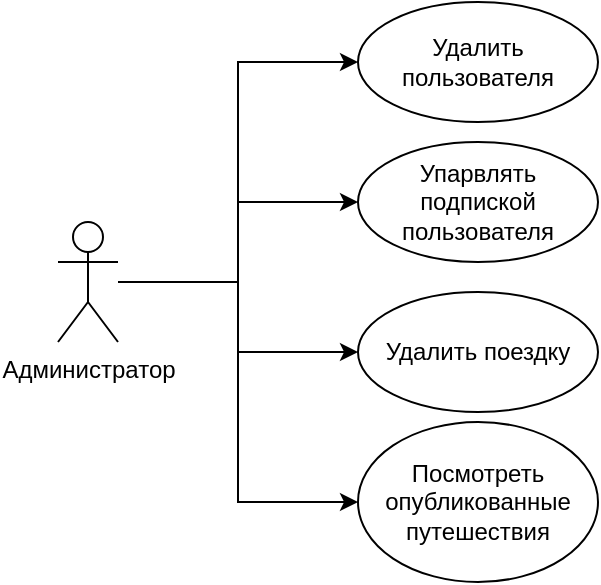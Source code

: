<mxfile version="23.1.5" type="device">
  <diagram name="Страница — 1" id="TSzUi3ge_-jL3PDtBmLo">
    <mxGraphModel dx="1434" dy="844" grid="1" gridSize="10" guides="1" tooltips="1" connect="1" arrows="1" fold="1" page="1" pageScale="1" pageWidth="827" pageHeight="1169" math="0" shadow="0">
      <root>
        <mxCell id="0" />
        <mxCell id="1" parent="0" />
        <mxCell id="H-OuzYOi9V8KT-EOkq-Y-1" style="rounded=0;orthogonalLoop=1;jettySize=auto;html=1;edgeStyle=orthogonalEdgeStyle;" parent="1" source="H-OuzYOi9V8KT-EOkq-Y-3" target="H-OuzYOi9V8KT-EOkq-Y-11" edge="1">
          <mxGeometry relative="1" as="geometry">
            <Array as="points">
              <mxPoint x="220" y="520" />
              <mxPoint x="220" y="410" />
            </Array>
          </mxGeometry>
        </mxCell>
        <mxCell id="IpJxnV-jDooabs5pYq90-2" style="edgeStyle=orthogonalEdgeStyle;rounded=0;orthogonalLoop=1;jettySize=auto;html=1;" edge="1" parent="1" source="H-OuzYOi9V8KT-EOkq-Y-3" target="IpJxnV-jDooabs5pYq90-1">
          <mxGeometry relative="1" as="geometry" />
        </mxCell>
        <mxCell id="H-OuzYOi9V8KT-EOkq-Y-3" value="Администратор" style="shape=umlActor;verticalLabelPosition=bottom;verticalAlign=top;html=1;outlineConnect=0;" parent="1" vertex="1">
          <mxGeometry x="130" y="490" width="30" height="60" as="geometry" />
        </mxCell>
        <mxCell id="H-OuzYOi9V8KT-EOkq-Y-4" value="Посмотреть опубликованные путешествия" style="ellipse;whiteSpace=wrap;html=1;" parent="1" vertex="1">
          <mxGeometry x="280" y="590" width="120" height="80" as="geometry" />
        </mxCell>
        <mxCell id="H-OuzYOi9V8KT-EOkq-Y-7" value="Удалить поездку" style="ellipse;whiteSpace=wrap;html=1;" parent="1" vertex="1">
          <mxGeometry x="280" y="525" width="120" height="60" as="geometry" />
        </mxCell>
        <mxCell id="H-OuzYOi9V8KT-EOkq-Y-11" value="Удалить пользователя" style="ellipse;whiteSpace=wrap;html=1;" parent="1" vertex="1">
          <mxGeometry x="280" y="380" width="120" height="60" as="geometry" />
        </mxCell>
        <mxCell id="H-OuzYOi9V8KT-EOkq-Y-12" style="rounded=0;orthogonalLoop=1;jettySize=auto;html=1;edgeStyle=orthogonalEdgeStyle;" parent="1" source="H-OuzYOi9V8KT-EOkq-Y-3" target="H-OuzYOi9V8KT-EOkq-Y-7" edge="1">
          <mxGeometry relative="1" as="geometry">
            <mxPoint x="170" y="520" as="sourcePoint" />
            <mxPoint x="310" y="431" as="targetPoint" />
            <Array as="points">
              <mxPoint x="220" y="520" />
              <mxPoint x="220" y="555" />
            </Array>
          </mxGeometry>
        </mxCell>
        <mxCell id="H-OuzYOi9V8KT-EOkq-Y-13" style="rounded=0;orthogonalLoop=1;jettySize=auto;html=1;edgeStyle=orthogonalEdgeStyle;" parent="1" source="H-OuzYOi9V8KT-EOkq-Y-3" target="H-OuzYOi9V8KT-EOkq-Y-4" edge="1">
          <mxGeometry relative="1" as="geometry">
            <mxPoint x="170" y="532" as="sourcePoint" />
            <mxPoint x="292" y="551" as="targetPoint" />
            <Array as="points">
              <mxPoint x="220" y="520" />
            </Array>
          </mxGeometry>
        </mxCell>
        <mxCell id="IpJxnV-jDooabs5pYq90-1" value="Упарвлять подпиской пользователя" style="ellipse;whiteSpace=wrap;html=1;" vertex="1" parent="1">
          <mxGeometry x="280" y="450" width="120" height="60" as="geometry" />
        </mxCell>
      </root>
    </mxGraphModel>
  </diagram>
</mxfile>
